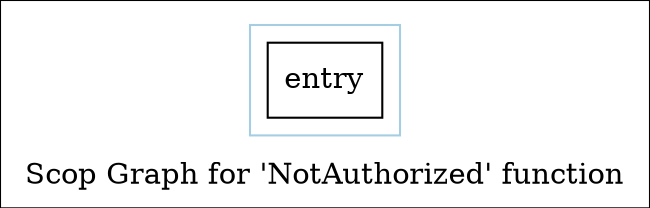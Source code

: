 digraph "Scop Graph for 'NotAuthorized' function" {
	label="Scop Graph for 'NotAuthorized' function";

	Node0x1a2c120 [shape=record,label="{entry}"];
	colorscheme = "paired12"
        subgraph cluster_0x1b24430 {
          label = "";
          style = solid;
          color = 1
          Node0x1a2c120;
        }
}
